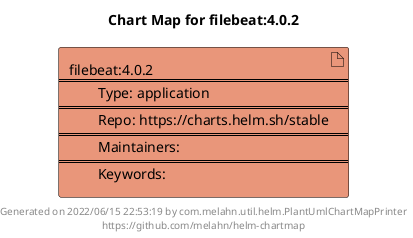 @startuml
skinparam linetype ortho
skinparam backgroundColor white
skinparam usecaseBorderColor black
skinparam usecaseArrowColor LightSlateGray
skinparam artifactBorderColor black
skinparam artifactArrowColor LightSlateGray

title Chart Map for filebeat:4.0.2

'There is one referenced Helm Chart
artifact "filebeat:4.0.2\n====\n\tType: application\n====\n\tRepo: https://charts.helm.sh/stable\n====\n\tMaintainers: \n====\n\tKeywords: " as filebeat_4_0_2 #DarkSalmon

'There are 0 referenced Docker Images

'Chart Dependencies

center footer Generated on 2022/06/15 22:53:19 by com.melahn.util.helm.PlantUmlChartMapPrinter\nhttps://github.com/melahn/helm-chartmap
@enduml
